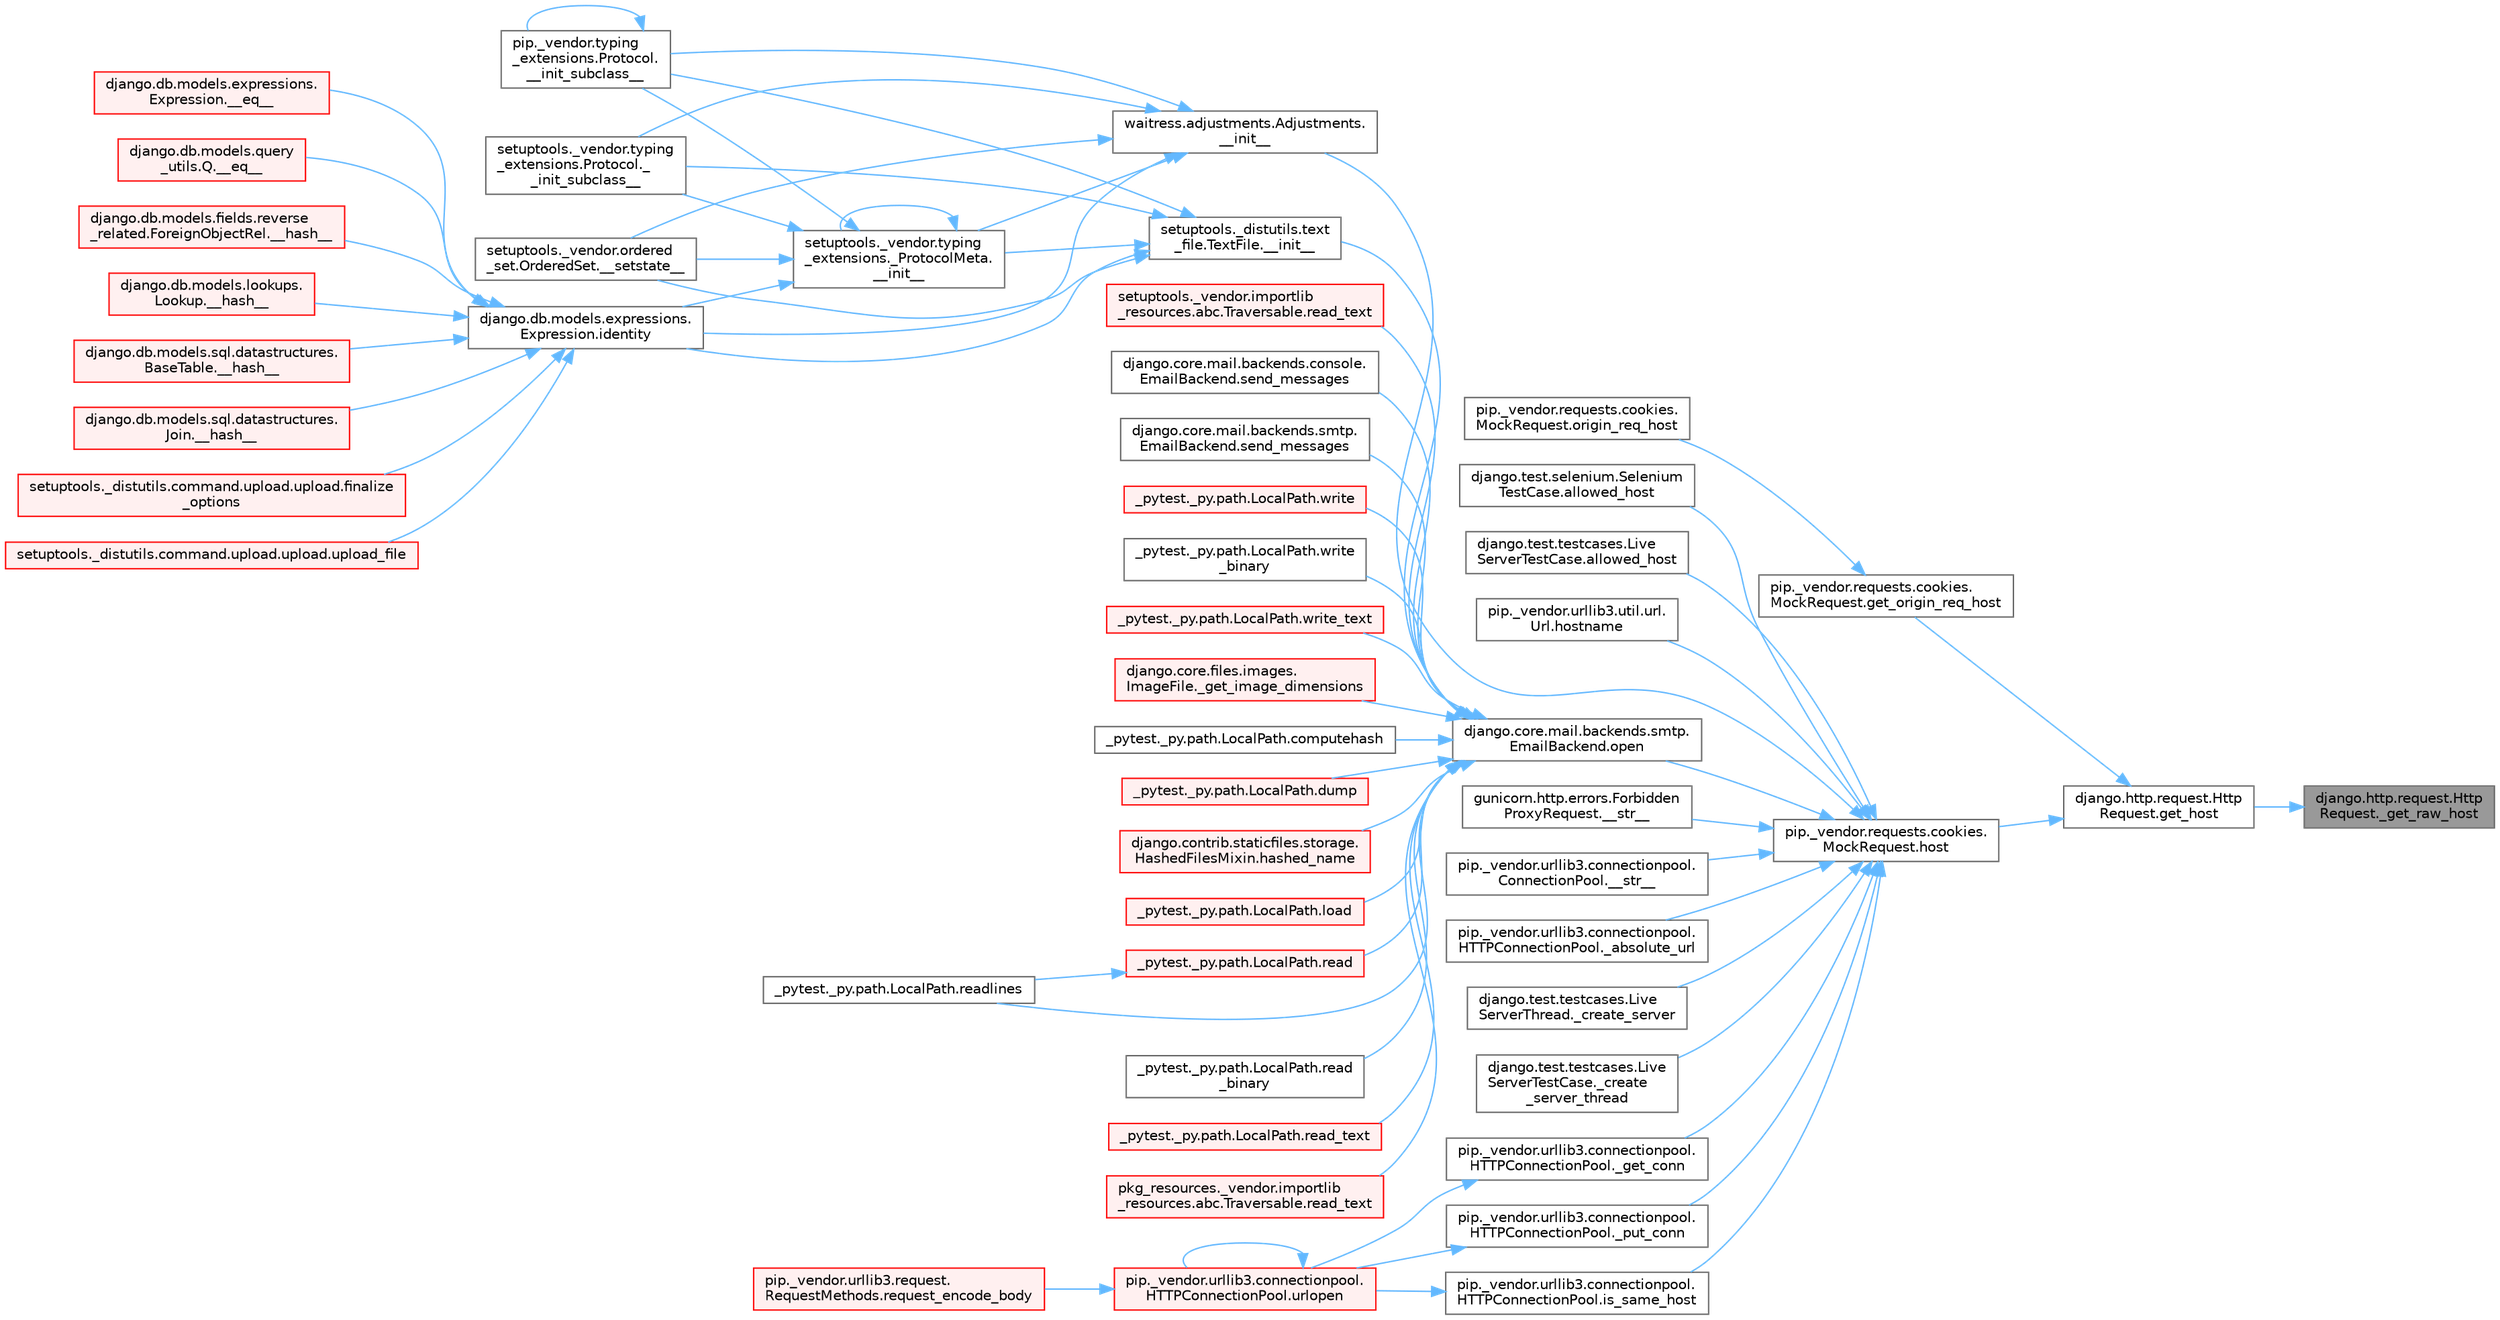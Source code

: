 digraph "django.http.request.HttpRequest._get_raw_host"
{
 // LATEX_PDF_SIZE
  bgcolor="transparent";
  edge [fontname=Helvetica,fontsize=10,labelfontname=Helvetica,labelfontsize=10];
  node [fontname=Helvetica,fontsize=10,shape=box,height=0.2,width=0.4];
  rankdir="RL";
  Node1 [id="Node000001",label="django.http.request.Http\lRequest._get_raw_host",height=0.2,width=0.4,color="gray40", fillcolor="grey60", style="filled", fontcolor="black",tooltip=" "];
  Node1 -> Node2 [id="edge1_Node000001_Node000002",dir="back",color="steelblue1",style="solid",tooltip=" "];
  Node2 [id="Node000002",label="django.http.request.Http\lRequest.get_host",height=0.2,width=0.4,color="grey40", fillcolor="white", style="filled",URL="$classdjango_1_1http_1_1request_1_1_http_request.html#a24ec01aa893820b82d0387c09832d97e",tooltip=" "];
  Node2 -> Node3 [id="edge2_Node000002_Node000003",dir="back",color="steelblue1",style="solid",tooltip=" "];
  Node3 [id="Node000003",label="pip._vendor.requests.cookies.\lMockRequest.get_origin_req_host",height=0.2,width=0.4,color="grey40", fillcolor="white", style="filled",URL="$classpip_1_1__vendor_1_1requests_1_1cookies_1_1_mock_request.html#aebfc33a20586b0c28b93c656d6792a48",tooltip=" "];
  Node3 -> Node4 [id="edge3_Node000003_Node000004",dir="back",color="steelblue1",style="solid",tooltip=" "];
  Node4 [id="Node000004",label="pip._vendor.requests.cookies.\lMockRequest.origin_req_host",height=0.2,width=0.4,color="grey40", fillcolor="white", style="filled",URL="$classpip_1_1__vendor_1_1requests_1_1cookies_1_1_mock_request.html#a64e16b93e0f1f3f025a9822cf935a414",tooltip=" "];
  Node2 -> Node5 [id="edge4_Node000002_Node000005",dir="back",color="steelblue1",style="solid",tooltip=" "];
  Node5 [id="Node000005",label="pip._vendor.requests.cookies.\lMockRequest.host",height=0.2,width=0.4,color="grey40", fillcolor="white", style="filled",URL="$classpip_1_1__vendor_1_1requests_1_1cookies_1_1_mock_request.html#a4dde5bbc200e103c71177f84676767a1",tooltip=" "];
  Node5 -> Node6 [id="edge5_Node000005_Node000006",dir="back",color="steelblue1",style="solid",tooltip=" "];
  Node6 [id="Node000006",label="waitress.adjustments.Adjustments.\l__init__",height=0.2,width=0.4,color="grey40", fillcolor="white", style="filled",URL="$classwaitress_1_1adjustments_1_1_adjustments.html#acb6da03dfd3c350dac0597fb99c63c1b",tooltip=" "];
  Node6 -> Node7 [id="edge6_Node000006_Node000007",dir="back",color="steelblue1",style="solid",tooltip=" "];
  Node7 [id="Node000007",label="setuptools._vendor.typing\l_extensions._ProtocolMeta.\l__init__",height=0.2,width=0.4,color="grey40", fillcolor="white", style="filled",URL="$classsetuptools_1_1__vendor_1_1typing__extensions_1_1___protocol_meta.html#a7bbaff8ac6d19534b46bca363ee0b43a",tooltip=" "];
  Node7 -> Node7 [id="edge7_Node000007_Node000007",dir="back",color="steelblue1",style="solid",tooltip=" "];
  Node7 -> Node8 [id="edge8_Node000007_Node000008",dir="back",color="steelblue1",style="solid",tooltip=" "];
  Node8 [id="Node000008",label="pip._vendor.typing\l_extensions.Protocol.\l__init_subclass__",height=0.2,width=0.4,color="grey40", fillcolor="white", style="filled",URL="$classpip_1_1__vendor_1_1typing__extensions_1_1_protocol.html#a2916efc86cebb8aba6deb7fd30b33988",tooltip=" "];
  Node8 -> Node8 [id="edge9_Node000008_Node000008",dir="back",color="steelblue1",style="solid",tooltip=" "];
  Node7 -> Node9 [id="edge10_Node000007_Node000009",dir="back",color="steelblue1",style="solid",tooltip=" "];
  Node9 [id="Node000009",label="setuptools._vendor.typing\l_extensions.Protocol._\l_init_subclass__",height=0.2,width=0.4,color="grey40", fillcolor="white", style="filled",URL="$classsetuptools_1_1__vendor_1_1typing__extensions_1_1_protocol.html#ac6cbebc092a4724ab3704c5334059874",tooltip=" "];
  Node7 -> Node10 [id="edge11_Node000007_Node000010",dir="back",color="steelblue1",style="solid",tooltip=" "];
  Node10 [id="Node000010",label="setuptools._vendor.ordered\l_set.OrderedSet.__setstate__",height=0.2,width=0.4,color="grey40", fillcolor="white", style="filled",URL="$classsetuptools_1_1__vendor_1_1ordered__set_1_1_ordered_set.html#aa7f7de9d987829525d06db565fe1b4a1",tooltip=" "];
  Node7 -> Node11 [id="edge12_Node000007_Node000011",dir="back",color="steelblue1",style="solid",tooltip=" "];
  Node11 [id="Node000011",label="django.db.models.expressions.\lExpression.identity",height=0.2,width=0.4,color="grey40", fillcolor="white", style="filled",URL="$classdjango_1_1db_1_1models_1_1expressions_1_1_expression.html#a10048810b5eb8641acf3bc150731b925",tooltip=" "];
  Node11 -> Node12 [id="edge13_Node000011_Node000012",dir="back",color="steelblue1",style="solid",tooltip=" "];
  Node12 [id="Node000012",label="django.db.models.expressions.\lExpression.__eq__",height=0.2,width=0.4,color="red", fillcolor="#FFF0F0", style="filled",URL="$classdjango_1_1db_1_1models_1_1expressions_1_1_expression.html#adb4c2940b4e88b38771aac46593315e1",tooltip=" "];
  Node11 -> Node21 [id="edge14_Node000011_Node000021",dir="back",color="steelblue1",style="solid",tooltip=" "];
  Node21 [id="Node000021",label="django.db.models.query\l_utils.Q.__eq__",height=0.2,width=0.4,color="red", fillcolor="#FFF0F0", style="filled",URL="$classdjango_1_1db_1_1models_1_1query__utils_1_1_q.html#aa83c3e0a1d5257be65a946fcc4baf58a",tooltip=" "];
  Node11 -> Node22 [id="edge15_Node000011_Node000022",dir="back",color="steelblue1",style="solid",tooltip=" "];
  Node22 [id="Node000022",label="django.db.models.fields.reverse\l_related.ForeignObjectRel.__hash__",height=0.2,width=0.4,color="red", fillcolor="#FFF0F0", style="filled",URL="$classdjango_1_1db_1_1models_1_1fields_1_1reverse__related_1_1_foreign_object_rel.html#aa0478c97c51638ebbe5b348c9ace7a13",tooltip=" "];
  Node11 -> Node25 [id="edge16_Node000011_Node000025",dir="back",color="steelblue1",style="solid",tooltip=" "];
  Node25 [id="Node000025",label="django.db.models.lookups.\lLookup.__hash__",height=0.2,width=0.4,color="red", fillcolor="#FFF0F0", style="filled",URL="$classdjango_1_1db_1_1models_1_1lookups_1_1_lookup.html#a05201ecef16ee5ad8c9a403b7ebbc268",tooltip=" "];
  Node11 -> Node26 [id="edge17_Node000011_Node000026",dir="back",color="steelblue1",style="solid",tooltip=" "];
  Node26 [id="Node000026",label="django.db.models.sql.datastructures.\lBaseTable.__hash__",height=0.2,width=0.4,color="red", fillcolor="#FFF0F0", style="filled",URL="$classdjango_1_1db_1_1models_1_1sql_1_1datastructures_1_1_base_table.html#aebcfbba4343eb7a1520718b608feaaa6",tooltip=" "];
  Node11 -> Node27 [id="edge18_Node000011_Node000027",dir="back",color="steelblue1",style="solid",tooltip=" "];
  Node27 [id="Node000027",label="django.db.models.sql.datastructures.\lJoin.__hash__",height=0.2,width=0.4,color="red", fillcolor="#FFF0F0", style="filled",URL="$classdjango_1_1db_1_1models_1_1sql_1_1datastructures_1_1_join.html#adcb5282598b4e04b92f6bd262f0d360c",tooltip=" "];
  Node11 -> Node28 [id="edge19_Node000011_Node000028",dir="back",color="steelblue1",style="solid",tooltip=" "];
  Node28 [id="Node000028",label="setuptools._distutils.command.upload.upload.finalize\l_options",height=0.2,width=0.4,color="red", fillcolor="#FFF0F0", style="filled",URL="$classsetuptools_1_1__distutils_1_1command_1_1upload_1_1upload.html#a9c94c240a676c164b8b18a141bc48c4c",tooltip=" "];
  Node11 -> Node35 [id="edge20_Node000011_Node000035",dir="back",color="steelblue1",style="solid",tooltip=" "];
  Node35 [id="Node000035",label="setuptools._distutils.command.upload.upload.upload_file",height=0.2,width=0.4,color="red", fillcolor="#FFF0F0", style="filled",URL="$classsetuptools_1_1__distutils_1_1command_1_1upload_1_1upload.html#aa7d9089079f68edc3d38061fcc04211f",tooltip=" "];
  Node6 -> Node8 [id="edge21_Node000006_Node000008",dir="back",color="steelblue1",style="solid",tooltip=" "];
  Node6 -> Node9 [id="edge22_Node000006_Node000009",dir="back",color="steelblue1",style="solid",tooltip=" "];
  Node6 -> Node10 [id="edge23_Node000006_Node000010",dir="back",color="steelblue1",style="solid",tooltip=" "];
  Node6 -> Node11 [id="edge24_Node000006_Node000011",dir="back",color="steelblue1",style="solid",tooltip=" "];
  Node5 -> Node38 [id="edge25_Node000005_Node000038",dir="back",color="steelblue1",style="solid",tooltip=" "];
  Node38 [id="Node000038",label="gunicorn.http.errors.Forbidden\lProxyRequest.__str__",height=0.2,width=0.4,color="grey40", fillcolor="white", style="filled",URL="$classgunicorn_1_1http_1_1errors_1_1_forbidden_proxy_request.html#ad009d7d3700224b35c6121c3e3406d23",tooltip=" "];
  Node5 -> Node39 [id="edge26_Node000005_Node000039",dir="back",color="steelblue1",style="solid",tooltip=" "];
  Node39 [id="Node000039",label="pip._vendor.urllib3.connectionpool.\lConnectionPool.__str__",height=0.2,width=0.4,color="grey40", fillcolor="white", style="filled",URL="$classpip_1_1__vendor_1_1urllib3_1_1connectionpool_1_1_connection_pool.html#aa13b13a897b5cd56384ae39c00643189",tooltip=" "];
  Node5 -> Node40 [id="edge27_Node000005_Node000040",dir="back",color="steelblue1",style="solid",tooltip=" "];
  Node40 [id="Node000040",label="pip._vendor.urllib3.connectionpool.\lHTTPConnectionPool._absolute_url",height=0.2,width=0.4,color="grey40", fillcolor="white", style="filled",URL="$classpip_1_1__vendor_1_1urllib3_1_1connectionpool_1_1_h_t_t_p_connection_pool.html#a17a41251f7e805a4c181e1f31de4e65d",tooltip=" "];
  Node5 -> Node41 [id="edge28_Node000005_Node000041",dir="back",color="steelblue1",style="solid",tooltip=" "];
  Node41 [id="Node000041",label="django.test.testcases.Live\lServerThread._create_server",height=0.2,width=0.4,color="grey40", fillcolor="white", style="filled",URL="$classdjango_1_1test_1_1testcases_1_1_live_server_thread.html#a6c7f14fa15aaa838908f0293418bcf4a",tooltip=" "];
  Node5 -> Node42 [id="edge29_Node000005_Node000042",dir="back",color="steelblue1",style="solid",tooltip=" "];
  Node42 [id="Node000042",label="django.test.testcases.Live\lServerTestCase._create\l_server_thread",height=0.2,width=0.4,color="grey40", fillcolor="white", style="filled",URL="$classdjango_1_1test_1_1testcases_1_1_live_server_test_case.html#a20c7410f19e572c6b793ef3d1b73da64",tooltip=" "];
  Node5 -> Node43 [id="edge30_Node000005_Node000043",dir="back",color="steelblue1",style="solid",tooltip=" "];
  Node43 [id="Node000043",label="pip._vendor.urllib3.connectionpool.\lHTTPConnectionPool._get_conn",height=0.2,width=0.4,color="grey40", fillcolor="white", style="filled",URL="$classpip_1_1__vendor_1_1urllib3_1_1connectionpool_1_1_h_t_t_p_connection_pool.html#a9e54ab388e1655911664b7d0424aaa38",tooltip=" "];
  Node43 -> Node44 [id="edge31_Node000043_Node000044",dir="back",color="steelblue1",style="solid",tooltip=" "];
  Node44 [id="Node000044",label="pip._vendor.urllib3.connectionpool.\lHTTPConnectionPool.urlopen",height=0.2,width=0.4,color="red", fillcolor="#FFF0F0", style="filled",URL="$classpip_1_1__vendor_1_1urllib3_1_1connectionpool_1_1_h_t_t_p_connection_pool.html#ae35894f81da52ce45fa069cb5e1623c6",tooltip=" "];
  Node44 -> Node45 [id="edge32_Node000044_Node000045",dir="back",color="steelblue1",style="solid",tooltip=" "];
  Node45 [id="Node000045",label="pip._vendor.urllib3.request.\lRequestMethods.request_encode_body",height=0.2,width=0.4,color="red", fillcolor="#FFF0F0", style="filled",URL="$classpip_1_1__vendor_1_1urllib3_1_1request_1_1_request_methods.html#a2c8e6a574936ea1059cda06ae71793fc",tooltip=" "];
  Node44 -> Node44 [id="edge33_Node000044_Node000044",dir="back",color="steelblue1",style="solid",tooltip=" "];
  Node5 -> Node3196 [id="edge34_Node000005_Node003196",dir="back",color="steelblue1",style="solid",tooltip=" "];
  Node3196 [id="Node003196",label="pip._vendor.urllib3.connectionpool.\lHTTPConnectionPool._put_conn",height=0.2,width=0.4,color="grey40", fillcolor="white", style="filled",URL="$classpip_1_1__vendor_1_1urllib3_1_1connectionpool_1_1_h_t_t_p_connection_pool.html#ad54913eb43d0bfce9d51602670aa4cd9",tooltip=" "];
  Node3196 -> Node44 [id="edge35_Node003196_Node000044",dir="back",color="steelblue1",style="solid",tooltip=" "];
  Node5 -> Node3197 [id="edge36_Node000005_Node003197",dir="back",color="steelblue1",style="solid",tooltip=" "];
  Node3197 [id="Node003197",label="django.test.selenium.Selenium\lTestCase.allowed_host",height=0.2,width=0.4,color="grey40", fillcolor="white", style="filled",URL="$classdjango_1_1test_1_1selenium_1_1_selenium_test_case.html#a97672c41dfc1091b4b9cdf1385e534ee",tooltip=" "];
  Node5 -> Node3198 [id="edge37_Node000005_Node003198",dir="back",color="steelblue1",style="solid",tooltip=" "];
  Node3198 [id="Node003198",label="django.test.testcases.Live\lServerTestCase.allowed_host",height=0.2,width=0.4,color="grey40", fillcolor="white", style="filled",URL="$classdjango_1_1test_1_1testcases_1_1_live_server_test_case.html#a034915791ee4e9eee7d89d1eeff3d8a4",tooltip=" "];
  Node5 -> Node3199 [id="edge38_Node000005_Node003199",dir="back",color="steelblue1",style="solid",tooltip=" "];
  Node3199 [id="Node003199",label="pip._vendor.urllib3.util.url.\lUrl.hostname",height=0.2,width=0.4,color="grey40", fillcolor="white", style="filled",URL="$classpip_1_1__vendor_1_1urllib3_1_1util_1_1url_1_1_url.html#a68d1d5a2d84016d84c46816c6b822587",tooltip=" "];
  Node5 -> Node3200 [id="edge39_Node000005_Node003200",dir="back",color="steelblue1",style="solid",tooltip=" "];
  Node3200 [id="Node003200",label="pip._vendor.urllib3.connectionpool.\lHTTPConnectionPool.is_same_host",height=0.2,width=0.4,color="grey40", fillcolor="white", style="filled",URL="$classpip_1_1__vendor_1_1urllib3_1_1connectionpool_1_1_h_t_t_p_connection_pool.html#a6776ab37efc3224608f1ab48d4df8209",tooltip=" "];
  Node3200 -> Node44 [id="edge40_Node003200_Node000044",dir="back",color="steelblue1",style="solid",tooltip=" "];
  Node5 -> Node3201 [id="edge41_Node000005_Node003201",dir="back",color="steelblue1",style="solid",tooltip=" "];
  Node3201 [id="Node003201",label="django.core.mail.backends.smtp.\lEmailBackend.open",height=0.2,width=0.4,color="grey40", fillcolor="white", style="filled",URL="$classdjango_1_1core_1_1mail_1_1backends_1_1smtp_1_1_email_backend.html#a739b3a346c87c0fd9854f988b8a4dd3a",tooltip=" "];
  Node3201 -> Node55 [id="edge42_Node003201_Node000055",dir="back",color="steelblue1",style="solid",tooltip=" "];
  Node55 [id="Node000055",label="setuptools._distutils.text\l_file.TextFile.__init__",height=0.2,width=0.4,color="grey40", fillcolor="white", style="filled",URL="$classsetuptools_1_1__distutils_1_1text__file_1_1_text_file.html#aeb26f34e394b4e658295391382cc8813",tooltip=" "];
  Node55 -> Node7 [id="edge43_Node000055_Node000007",dir="back",color="steelblue1",style="solid",tooltip=" "];
  Node55 -> Node8 [id="edge44_Node000055_Node000008",dir="back",color="steelblue1",style="solid",tooltip=" "];
  Node55 -> Node9 [id="edge45_Node000055_Node000009",dir="back",color="steelblue1",style="solid",tooltip=" "];
  Node55 -> Node10 [id="edge46_Node000055_Node000010",dir="back",color="steelblue1",style="solid",tooltip=" "];
  Node55 -> Node11 [id="edge47_Node000055_Node000011",dir="back",color="steelblue1",style="solid",tooltip=" "];
  Node3201 -> Node56 [id="edge48_Node003201_Node000056",dir="back",color="steelblue1",style="solid",tooltip=" "];
  Node56 [id="Node000056",label="django.core.files.images.\lImageFile._get_image_dimensions",height=0.2,width=0.4,color="red", fillcolor="#FFF0F0", style="filled",URL="$classdjango_1_1core_1_1files_1_1images_1_1_image_file.html#a2832e2235f63c851f4652a4ea59ec924",tooltip=" "];
  Node3201 -> Node831 [id="edge49_Node003201_Node000831",dir="back",color="steelblue1",style="solid",tooltip=" "];
  Node831 [id="Node000831",label="_pytest._py.path.LocalPath.computehash",height=0.2,width=0.4,color="grey40", fillcolor="white", style="filled",URL="$class__pytest_1_1__py_1_1path_1_1_local_path.html#aa82d067bed26e6655d315d858254160b",tooltip=" "];
  Node3201 -> Node832 [id="edge50_Node003201_Node000832",dir="back",color="steelblue1",style="solid",tooltip=" "];
  Node832 [id="Node000832",label="_pytest._py.path.LocalPath.dump",height=0.2,width=0.4,color="red", fillcolor="#FFF0F0", style="filled",URL="$class__pytest_1_1__py_1_1path_1_1_local_path.html#a2f45e7b54f2823ed6746a19107ae68b4",tooltip=" "];
  Node3201 -> Node574 [id="edge51_Node003201_Node000574",dir="back",color="steelblue1",style="solid",tooltip=" "];
  Node574 [id="Node000574",label="django.contrib.staticfiles.storage.\lHashedFilesMixin.hashed_name",height=0.2,width=0.4,color="red", fillcolor="#FFF0F0", style="filled",URL="$classdjango_1_1contrib_1_1staticfiles_1_1storage_1_1_hashed_files_mixin.html#aa30283e5d1a2177cf975b44ae95e45e4",tooltip=" "];
  Node3201 -> Node834 [id="edge52_Node003201_Node000834",dir="back",color="steelblue1",style="solid",tooltip=" "];
  Node834 [id="Node000834",label="_pytest._py.path.LocalPath.load",height=0.2,width=0.4,color="red", fillcolor="#FFF0F0", style="filled",URL="$class__pytest_1_1__py_1_1path_1_1_local_path.html#a284b118886fe9a033c146647826faf72",tooltip=" "];
  Node3201 -> Node835 [id="edge53_Node003201_Node000835",dir="back",color="steelblue1",style="solid",tooltip=" "];
  Node835 [id="Node000835",label="_pytest._py.path.LocalPath.read",height=0.2,width=0.4,color="red", fillcolor="#FFF0F0", style="filled",URL="$class__pytest_1_1__py_1_1path_1_1_local_path.html#a8640b65f715ce8a258379deb78a68fd8",tooltip=" "];
  Node835 -> Node1122 [id="edge54_Node000835_Node001122",dir="back",color="steelblue1",style="solid",tooltip=" "];
  Node1122 [id="Node001122",label="_pytest._py.path.LocalPath.readlines",height=0.2,width=0.4,color="grey40", fillcolor="white", style="filled",URL="$class__pytest_1_1__py_1_1path_1_1_local_path.html#ab4ae86092b85919c6d43e793d049c3b3",tooltip=" "];
  Node3201 -> Node871 [id="edge55_Node003201_Node000871",dir="back",color="steelblue1",style="solid",tooltip=" "];
  Node871 [id="Node000871",label="_pytest._py.path.LocalPath.read\l_binary",height=0.2,width=0.4,color="grey40", fillcolor="white", style="filled",URL="$class__pytest_1_1__py_1_1path_1_1_local_path.html#adc47986c47c70f2b5889b85af157cd59",tooltip=" "];
  Node3201 -> Node872 [id="edge56_Node003201_Node000872",dir="back",color="steelblue1",style="solid",tooltip=" "];
  Node872 [id="Node000872",label="_pytest._py.path.LocalPath.read_text",height=0.2,width=0.4,color="red", fillcolor="#FFF0F0", style="filled",URL="$class__pytest_1_1__py_1_1path_1_1_local_path.html#aea3efa14b998c32e27f6604263858398",tooltip=" "];
  Node3201 -> Node1146 [id="edge57_Node003201_Node001146",dir="back",color="steelblue1",style="solid",tooltip=" "];
  Node1146 [id="Node001146",label="pkg_resources._vendor.importlib\l_resources.abc.Traversable.read_text",height=0.2,width=0.4,color="red", fillcolor="#FFF0F0", style="filled",URL="$classpkg__resources_1_1__vendor_1_1importlib__resources_1_1abc_1_1_traversable.html#a2fa0982edeea4b5f1a38953c1d81f10b",tooltip=" "];
  Node3201 -> Node1395 [id="edge58_Node003201_Node001395",dir="back",color="steelblue1",style="solid",tooltip=" "];
  Node1395 [id="Node001395",label="setuptools._vendor.importlib\l_resources.abc.Traversable.read_text",height=0.2,width=0.4,color="red", fillcolor="#FFF0F0", style="filled",URL="$classsetuptools_1_1__vendor_1_1importlib__resources_1_1abc_1_1_traversable.html#aee408e70fdcc58915b97b67f3dd981a3",tooltip=" "];
  Node3201 -> Node1122 [id="edge59_Node003201_Node001122",dir="back",color="steelblue1",style="solid",tooltip=" "];
  Node3201 -> Node1396 [id="edge60_Node003201_Node001396",dir="back",color="steelblue1",style="solid",tooltip=" "];
  Node1396 [id="Node001396",label="django.core.mail.backends.console.\lEmailBackend.send_messages",height=0.2,width=0.4,color="grey40", fillcolor="white", style="filled",URL="$classdjango_1_1core_1_1mail_1_1backends_1_1console_1_1_email_backend.html#ae3c7f922df87a228638e98cbb97a3deb",tooltip=" "];
  Node3201 -> Node1397 [id="edge61_Node003201_Node001397",dir="back",color="steelblue1",style="solid",tooltip=" "];
  Node1397 [id="Node001397",label="django.core.mail.backends.smtp.\lEmailBackend.send_messages",height=0.2,width=0.4,color="grey40", fillcolor="white", style="filled",URL="$classdjango_1_1core_1_1mail_1_1backends_1_1smtp_1_1_email_backend.html#a0d829964e867581b24047266e5c3dca6",tooltip=" "];
  Node3201 -> Node1398 [id="edge62_Node003201_Node001398",dir="back",color="steelblue1",style="solid",tooltip=" "];
  Node1398 [id="Node001398",label="_pytest._py.path.LocalPath.write",height=0.2,width=0.4,color="red", fillcolor="#FFF0F0", style="filled",URL="$class__pytest_1_1__py_1_1path_1_1_local_path.html#a8f782fcf3e7b991a42259724f3d25de2",tooltip=" "];
  Node3201 -> Node1399 [id="edge63_Node003201_Node001399",dir="back",color="steelblue1",style="solid",tooltip=" "];
  Node1399 [id="Node001399",label="_pytest._py.path.LocalPath.write\l_binary",height=0.2,width=0.4,color="grey40", fillcolor="white", style="filled",URL="$class__pytest_1_1__py_1_1path_1_1_local_path.html#a7534a4f27649c991dcbf86175776d5d9",tooltip=" "];
  Node3201 -> Node1400 [id="edge64_Node003201_Node001400",dir="back",color="steelblue1",style="solid",tooltip=" "];
  Node1400 [id="Node001400",label="_pytest._py.path.LocalPath.write_text",height=0.2,width=0.4,color="red", fillcolor="#FFF0F0", style="filled",URL="$class__pytest_1_1__py_1_1path_1_1_local_path.html#aa5dd623ba884ffb1a61b8a65bfb38d1f",tooltip=" "];
}
